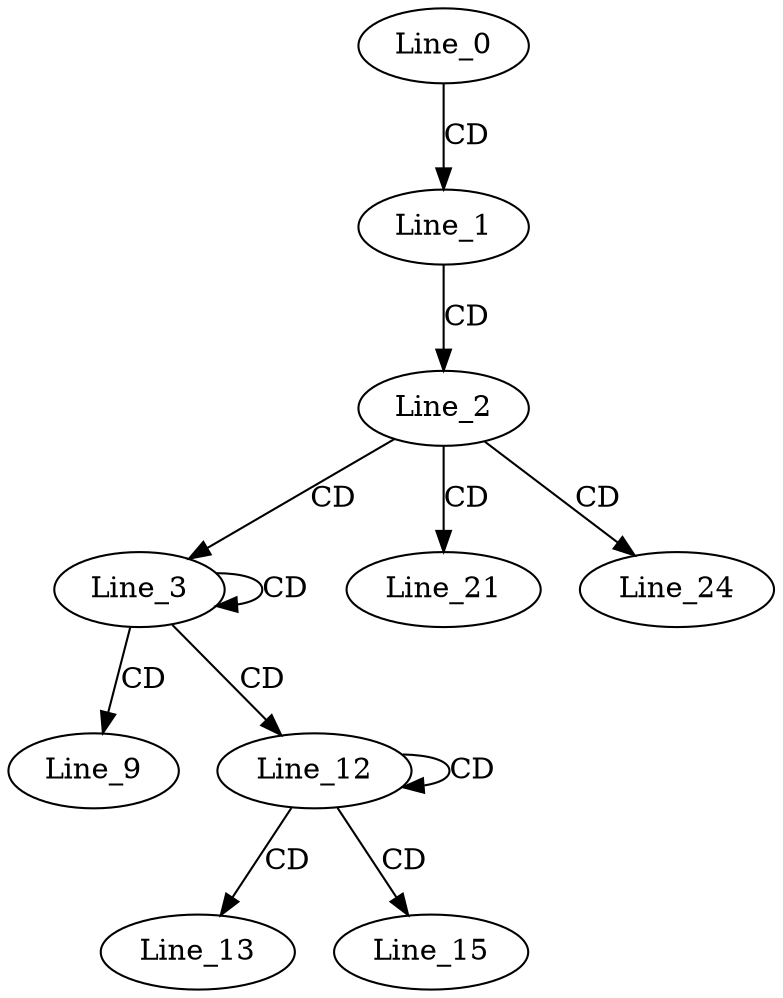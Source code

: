 digraph G {
  Line_0;
  Line_1;
  Line_2;
  Line_3;
  Line_9;
  Line_12;
  Line_12;
  Line_13;
  Line_15;
  Line_21;
  Line_24;
  Line_0 -> Line_1 [ label="CD" ];
  Line_1 -> Line_2 [ label="CD" ];
  Line_2 -> Line_3 [ label="CD" ];
  Line_3 -> Line_3 [ label="CD" ];
  Line_3 -> Line_9 [ label="CD" ];
  Line_3 -> Line_12 [ label="CD" ];
  Line_12 -> Line_12 [ label="CD" ];
  Line_12 -> Line_13 [ label="CD" ];
  Line_12 -> Line_15 [ label="CD" ];
  Line_2 -> Line_21 [ label="CD" ];
  Line_2 -> Line_24 [ label="CD" ];
}
